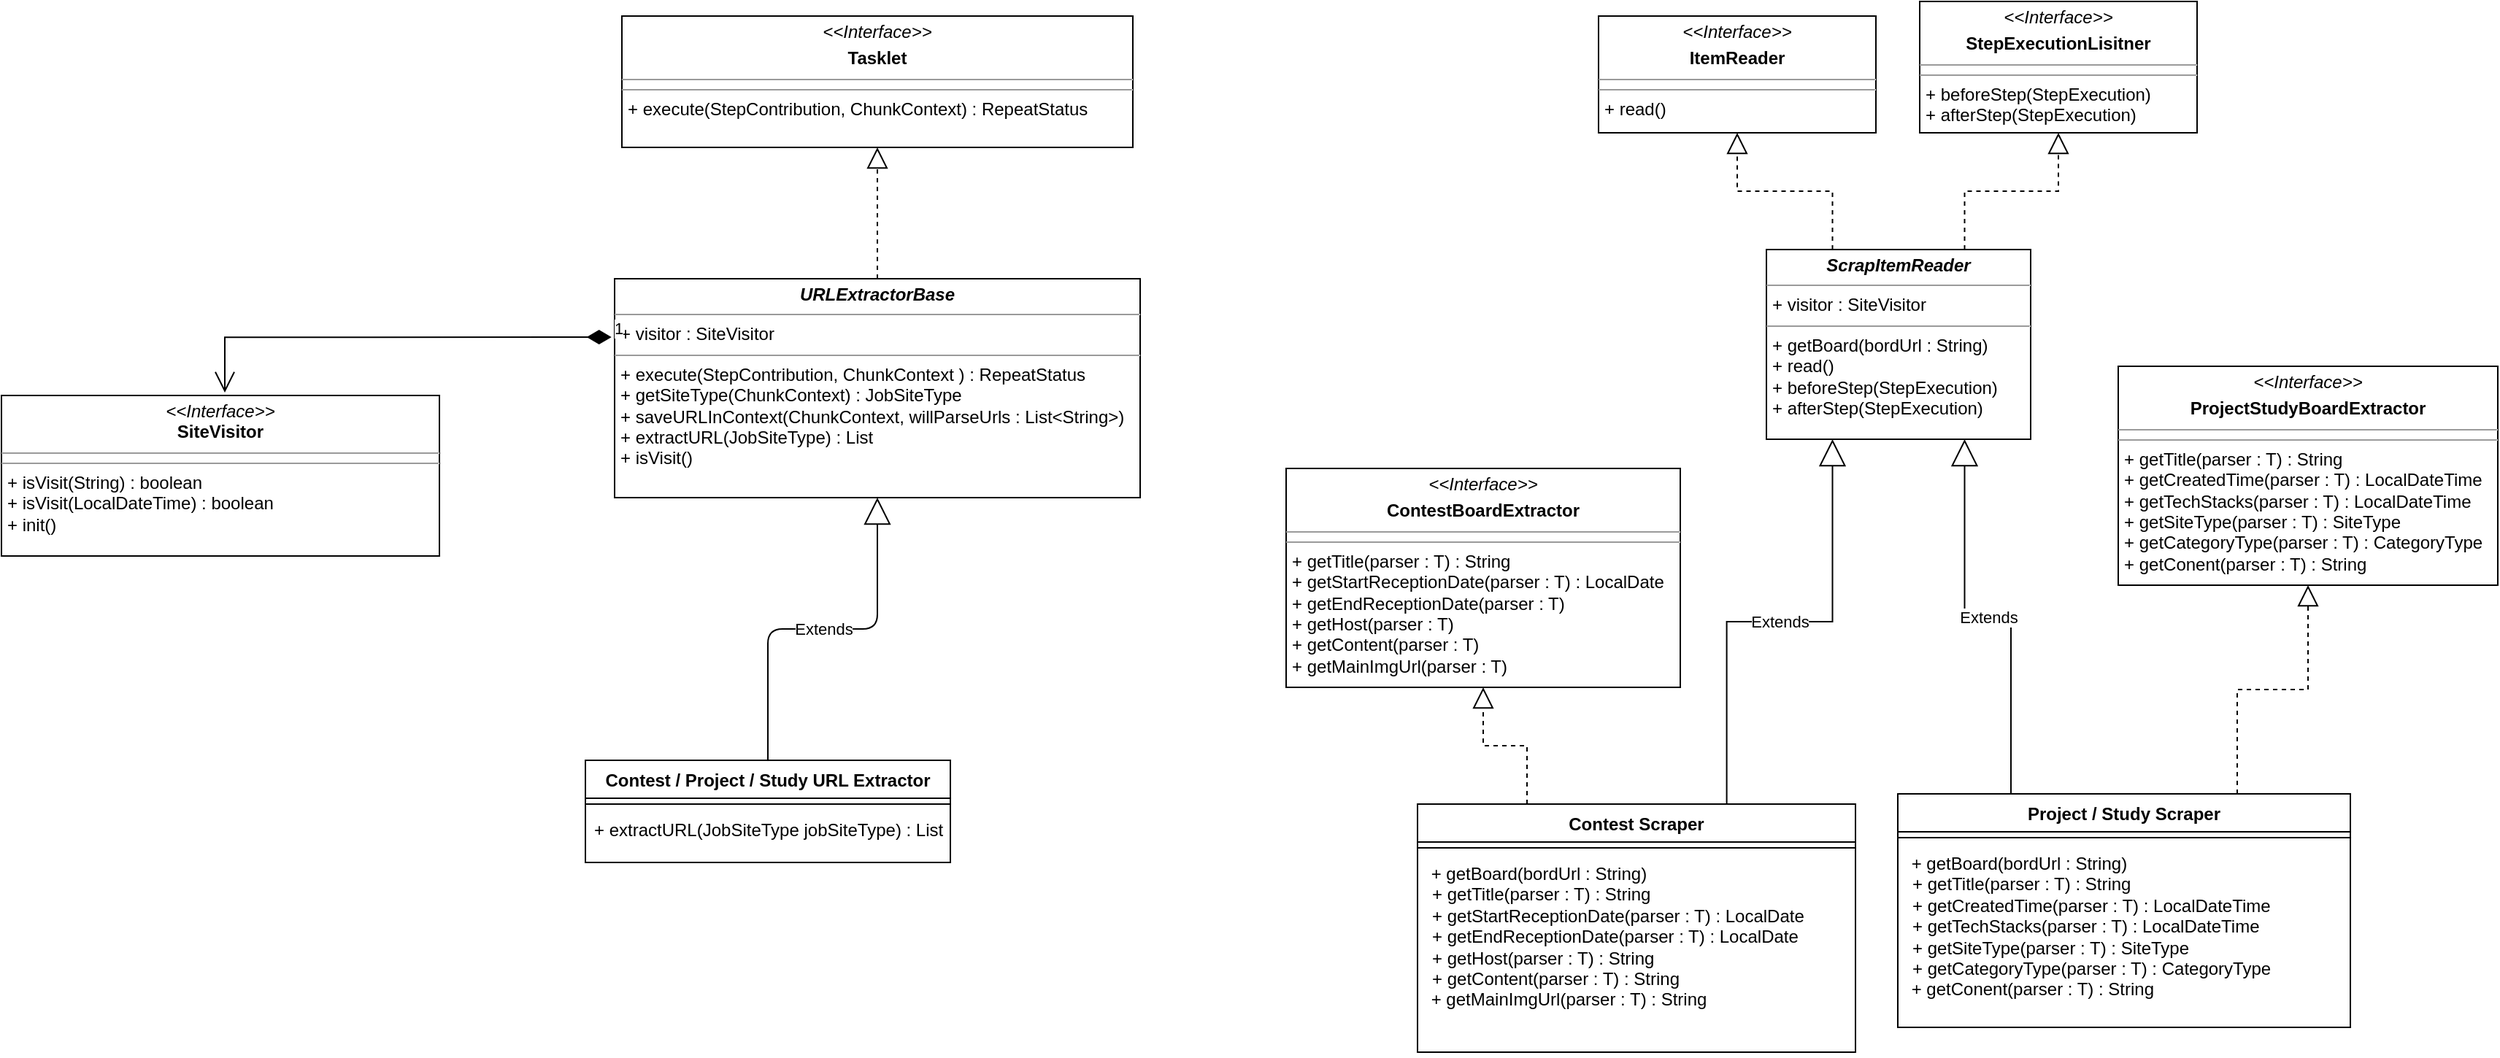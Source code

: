 <mxfile version="22.0.8" type="device">
  <diagram name="페이지-1" id="PUi4P7MVSnyCJRqB3xBY">
    <mxGraphModel dx="2074" dy="1106" grid="1" gridSize="10" guides="1" tooltips="1" connect="0" arrows="1" fold="1" page="1" pageScale="1" pageWidth="827" pageHeight="1169" math="0" shadow="0">
      <root>
        <mxCell id="0" />
        <mxCell id="1" parent="0" />
        <mxCell id="Heu1-gWZ13qQovFkZg09-15" value="&lt;p style=&quot;margin:0px;margin-top:4px;text-align:center;&quot;&gt;&lt;i&gt;&amp;lt;&amp;lt;Interface&amp;gt;&amp;gt;&lt;/i&gt;&lt;/p&gt;&lt;p style=&quot;margin:0px;margin-top:4px;text-align:center;&quot;&gt;&lt;b&gt;Tasklet&lt;/b&gt;&lt;br&gt;&lt;/p&gt;&lt;hr size=&quot;1&quot;&gt;&lt;hr size=&quot;1&quot;&gt;&lt;p style=&quot;margin:0px;margin-left:4px;&quot;&gt;+ execute(StepContribution, ChunkContext) : RepeatStatus&lt;br&gt;&lt;/p&gt;" style="verticalAlign=top;align=left;overflow=fill;fontSize=12;fontFamily=Helvetica;html=1;whiteSpace=wrap;" vertex="1" parent="1">
          <mxGeometry x="445" y="100" width="350" height="90" as="geometry" />
        </mxCell>
        <mxCell id="Heu1-gWZ13qQovFkZg09-16" value="&lt;p style=&quot;margin:0px;margin-top:4px;text-align:center;&quot;&gt;&lt;b&gt;&lt;i&gt;URLExtractorBase&lt;/i&gt;&lt;/b&gt;&lt;/p&gt;&lt;hr size=&quot;1&quot;&gt;&lt;p style=&quot;margin:0px;margin-left:4px;&quot;&gt;+ visitor : SiteVisitor&lt;br&gt;&lt;/p&gt;&lt;hr size=&quot;1&quot;&gt;&lt;p style=&quot;margin:0px;margin-left:4px;&quot;&gt;+ execute(StepContribution, ChunkContext ) : RepeatStatus&lt;br&gt;&lt;/p&gt;&lt;p style=&quot;margin:0px;margin-left:4px;&quot;&gt;+ getSiteType(ChunkContext) : JobSiteType&lt;br&gt;&lt;/p&gt;&lt;p style=&quot;margin:0px;margin-left:4px;&quot;&gt;+ saveURLInContext(ChunkContext, willParseUrls : List&amp;lt;String&amp;gt;)&lt;br&gt;&lt;/p&gt;&lt;p style=&quot;margin:0px;margin-left:4px;&quot;&gt;+ extractURL(JobSiteType) : List&lt;br&gt;&lt;/p&gt;&lt;p style=&quot;margin:0px;margin-left:4px;&quot;&gt;+ isVisit()&lt;br&gt;&lt;/p&gt;" style="verticalAlign=top;align=left;overflow=fill;fontSize=12;fontFamily=Helvetica;html=1;whiteSpace=wrap;" vertex="1" parent="1">
          <mxGeometry x="440" y="280" width="360" height="150" as="geometry" />
        </mxCell>
        <mxCell id="Heu1-gWZ13qQovFkZg09-17" value="&lt;p style=&quot;margin:0px;margin-top:4px;text-align:center;&quot;&gt;&lt;i&gt;&amp;lt;&amp;lt;Interface&amp;gt;&amp;gt;&lt;/i&gt;&lt;br&gt;&lt;b&gt;SiteVisitor&lt;/b&gt;&lt;br&gt;&lt;/p&gt;&lt;hr size=&quot;1&quot;&gt;&lt;hr size=&quot;1&quot;&gt;&lt;p style=&quot;margin:0px;margin-left:4px;&quot;&gt;+ isVisit(String) : boolean&lt;/p&gt;&lt;p style=&quot;margin:0px;margin-left:4px;&quot;&gt;+ isVisit(LocalDateTime) : boolean&lt;/p&gt;&lt;p style=&quot;margin:0px;margin-left:4px;&quot;&gt;+ init()&lt;br&gt;&lt;/p&gt;" style="verticalAlign=top;align=left;overflow=fill;fontSize=12;fontFamily=Helvetica;html=1;whiteSpace=wrap;" vertex="1" parent="1">
          <mxGeometry x="20" y="360" width="300" height="110" as="geometry" />
        </mxCell>
        <mxCell id="Heu1-gWZ13qQovFkZg09-20" value="" style="endArrow=block;dashed=1;endFill=0;endSize=12;html=1;rounded=0;entryX=0.5;entryY=1;entryDx=0;entryDy=0;exitX=0.5;exitY=0;exitDx=0;exitDy=0;" edge="1" parent="1" source="Heu1-gWZ13qQovFkZg09-16" target="Heu1-gWZ13qQovFkZg09-15">
          <mxGeometry width="160" relative="1" as="geometry">
            <mxPoint x="-30" y="330" as="sourcePoint" />
            <mxPoint x="130" y="330" as="targetPoint" />
          </mxGeometry>
        </mxCell>
        <mxCell id="Heu1-gWZ13qQovFkZg09-26" value="&lt;p style=&quot;margin:0px;margin-top:4px;text-align:center;&quot;&gt;&lt;i&gt;&amp;lt;&amp;lt;Interface&amp;gt;&amp;gt;&lt;/i&gt;&lt;/p&gt;&lt;p style=&quot;margin:0px;margin-top:4px;text-align:center;&quot;&gt;&lt;b&gt;ItemReader&lt;/b&gt;&lt;br&gt;&lt;/p&gt;&lt;hr size=&quot;1&quot;&gt;&lt;hr size=&quot;1&quot;&gt;&lt;p style=&quot;margin:0px;margin-left:4px;&quot;&gt;+ read()&lt;br&gt;&lt;/p&gt;" style="verticalAlign=top;align=left;overflow=fill;fontSize=12;fontFamily=Helvetica;html=1;whiteSpace=wrap;" vertex="1" parent="1">
          <mxGeometry x="1114" y="100" width="190" height="80" as="geometry" />
        </mxCell>
        <mxCell id="Heu1-gWZ13qQovFkZg09-27" value="&lt;p style=&quot;margin:0px;margin-top:4px;text-align:center;&quot;&gt;&lt;b&gt;&lt;i&gt;ScrapItemReader&lt;/i&gt;&lt;/b&gt;&lt;/p&gt;&lt;hr size=&quot;1&quot;&gt;&lt;p style=&quot;margin:0px;margin-left:4px;&quot;&gt;+ visitor : SiteVisitor&lt;br&gt;&lt;/p&gt;&lt;hr size=&quot;1&quot;&gt;&lt;p style=&quot;margin:0px;margin-left:4px;&quot;&gt;+ getBoard(bordUrl : String)&lt;/p&gt;&lt;p style=&quot;margin:0px;margin-left:4px;&quot;&gt;+ read()&lt;/p&gt;&lt;p style=&quot;margin:0px;margin-left:4px;&quot;&gt;+ beforeStep(StepExecution)&lt;/p&gt;&lt;p style=&quot;margin:0px;margin-left:4px;&quot;&gt;+ afterStep(StepExecution)&lt;/p&gt;&lt;p style=&quot;margin:0px;margin-left:4px;&quot;&gt;&lt;/p&gt;" style="verticalAlign=top;align=left;overflow=fill;fontSize=12;fontFamily=Helvetica;html=1;whiteSpace=wrap;" vertex="1" parent="1">
          <mxGeometry x="1229" y="260" width="181" height="130" as="geometry" />
        </mxCell>
        <mxCell id="Heu1-gWZ13qQovFkZg09-28" value="&lt;p style=&quot;margin:0px;margin-top:4px;text-align:center;&quot;&gt;&lt;i&gt;&amp;lt;&amp;lt;Interface&amp;gt;&amp;gt;&lt;/i&gt;&lt;/p&gt;&lt;p style=&quot;margin:0px;margin-top:4px;text-align:center;&quot;&gt;&lt;b&gt;StepExecutionLisitner&lt;/b&gt;&lt;br&gt;&lt;/p&gt;&lt;hr size=&quot;1&quot;&gt;&lt;hr size=&quot;1&quot;&gt;&lt;p style=&quot;margin:0px;margin-left:4px;&quot;&gt;+ beforeStep(StepExecution)&lt;/p&gt;&lt;p style=&quot;margin:0px;margin-left:4px;&quot;&gt;+ afterStep(StepExecution)&lt;/p&gt;&lt;p style=&quot;margin:0px;margin-left:4px;&quot;&gt;&lt;br&gt;&lt;/p&gt;" style="verticalAlign=top;align=left;overflow=fill;fontSize=12;fontFamily=Helvetica;html=1;whiteSpace=wrap;" vertex="1" parent="1">
          <mxGeometry x="1334" y="90" width="190" height="90" as="geometry" />
        </mxCell>
        <mxCell id="Heu1-gWZ13qQovFkZg09-29" value="" style="endArrow=block;dashed=1;endFill=0;endSize=12;html=1;rounded=0;entryX=0.5;entryY=1;entryDx=0;entryDy=0;exitX=0.25;exitY=0;exitDx=0;exitDy=0;edgeStyle=elbowEdgeStyle;elbow=vertical;" edge="1" parent="1" source="Heu1-gWZ13qQovFkZg09-27" target="Heu1-gWZ13qQovFkZg09-26">
          <mxGeometry width="160" relative="1" as="geometry">
            <mxPoint x="1154" y="335" as="sourcePoint" />
            <mxPoint x="1154" y="253" as="targetPoint" />
          </mxGeometry>
        </mxCell>
        <mxCell id="Heu1-gWZ13qQovFkZg09-30" value="" style="endArrow=block;dashed=1;endFill=0;endSize=12;html=1;rounded=0;entryX=0.5;entryY=1;entryDx=0;entryDy=0;exitX=0.75;exitY=0;exitDx=0;exitDy=0;edgeStyle=elbowEdgeStyle;elbow=vertical;" edge="1" parent="1" source="Heu1-gWZ13qQovFkZg09-27" target="Heu1-gWZ13qQovFkZg09-28">
          <mxGeometry width="160" relative="1" as="geometry">
            <mxPoint x="1314" y="-183" as="sourcePoint" />
            <mxPoint x="1314" y="-265" as="targetPoint" />
          </mxGeometry>
        </mxCell>
        <mxCell id="Heu1-gWZ13qQovFkZg09-31" value="&lt;p style=&quot;margin:0px;margin-top:4px;text-align:center;&quot;&gt;&lt;i&gt;&amp;lt;&amp;lt;Interface&amp;gt;&amp;gt;&lt;/i&gt;&lt;/p&gt;&lt;p style=&quot;margin:0px;margin-top:4px;text-align:center;&quot;&gt;&lt;b&gt;ContestBoardExtractor&lt;/b&gt;&lt;br&gt;&lt;/p&gt;&lt;hr size=&quot;1&quot;&gt;&lt;hr size=&quot;1&quot;&gt;&lt;p style=&quot;margin:0px;margin-left:4px;&quot;&gt;+ getTitle(parser : T) : String&lt;br&gt;&lt;/p&gt;&lt;p style=&quot;margin:0px;margin-left:4px;&quot;&gt;+ getStartReceptionDate(parser : T) : LocalDate&lt;br&gt;&lt;/p&gt;&lt;p style=&quot;margin:0px;margin-left:4px;&quot;&gt;+ getEndReceptionDate(parser : T)&lt;/p&gt;&lt;p style=&quot;margin:0px;margin-left:4px;&quot;&gt;+ getHost(parser : T)&lt;/p&gt;&lt;p style=&quot;margin:0px;margin-left:4px;&quot;&gt;+ getContent(parser : T)&lt;/p&gt;&lt;p style=&quot;margin:0px;margin-left:4px;&quot;&gt;+ getMainImgUrl(parser : T)&lt;br&gt;&lt;/p&gt;" style="verticalAlign=top;align=left;overflow=fill;fontSize=12;fontFamily=Helvetica;html=1;whiteSpace=wrap;" vertex="1" parent="1">
          <mxGeometry x="900" y="410" width="270" height="150" as="geometry" />
        </mxCell>
        <mxCell id="Heu1-gWZ13qQovFkZg09-34" value="&lt;p style=&quot;margin:0px;margin-top:4px;text-align:center;&quot;&gt;&lt;i&gt;&amp;lt;&amp;lt;Interface&amp;gt;&amp;gt;&lt;/i&gt;&lt;/p&gt;&lt;p style=&quot;margin:0px;margin-top:4px;text-align:center;&quot;&gt;&lt;b&gt;ProjectStudyBoardExtractor&lt;/b&gt;&lt;br&gt;&lt;/p&gt;&lt;hr size=&quot;1&quot;&gt;&lt;hr size=&quot;1&quot;&gt;&lt;p style=&quot;margin:0px;margin-left:4px;&quot;&gt;+ getTitle(parser : T) : String&lt;br&gt;&lt;/p&gt;&lt;p style=&quot;margin:0px;margin-left:4px;&quot;&gt;+ getCreatedTime(parser : T) : LocalDateTime&lt;br&gt;&lt;/p&gt;&lt;p style=&quot;margin:0px;margin-left:4px;&quot;&gt;+ getTechStacks(parser : T) : LocalDateTime&lt;/p&gt;&lt;p style=&quot;margin:0px;margin-left:4px;&quot;&gt;+ getSiteType(parser : T) : SiteType&lt;br&gt;&lt;/p&gt;&lt;p style=&quot;margin:0px;margin-left:4px;&quot;&gt;+ getCategoryType(parser : T) : CategoryType&lt;br&gt;&lt;/p&gt;&lt;p style=&quot;margin:0px;margin-left:4px;&quot;&gt;+ getConent(parser : T) : String&lt;br&gt;&lt;/p&gt;" style="verticalAlign=top;align=left;overflow=fill;fontSize=12;fontFamily=Helvetica;html=1;whiteSpace=wrap;" vertex="1" parent="1">
          <mxGeometry x="1470" y="340" width="260" height="150" as="geometry" />
        </mxCell>
        <mxCell id="Heu1-gWZ13qQovFkZg09-35" value="Contest Scraper" style="swimlane;fontStyle=1;align=center;verticalAlign=top;childLayout=stackLayout;horizontal=1;startSize=26;horizontalStack=0;resizeParent=1;resizeParentMax=0;resizeLast=0;collapsible=1;marginBottom=0;whiteSpace=wrap;html=1;" vertex="1" parent="1">
          <mxGeometry x="990" y="640" width="300" height="170" as="geometry" />
        </mxCell>
        <mxCell id="Heu1-gWZ13qQovFkZg09-37" value="" style="line;strokeWidth=1;fillColor=none;align=left;verticalAlign=middle;spacingTop=-1;spacingLeft=3;spacingRight=3;rotatable=0;labelPosition=right;points=[];portConstraint=eastwest;strokeColor=inherit;" vertex="1" parent="Heu1-gWZ13qQovFkZg09-35">
          <mxGeometry y="26" width="300" height="8" as="geometry" />
        </mxCell>
        <mxCell id="Heu1-gWZ13qQovFkZg09-38" value="&lt;div&gt;&amp;nbsp;+ getBoard(bordUrl : String)&lt;/div&gt;&lt;div&gt;&lt;p style=&quot;margin:0px;margin-left:4px;&quot;&gt;+ getTitle(parser : T) : String&lt;br&gt;&lt;/p&gt;&lt;p style=&quot;margin:0px;margin-left:4px;&quot;&gt;+ getStartReceptionDate(parser : T) : LocalDate&lt;br&gt;&lt;/p&gt;&lt;p style=&quot;margin:0px;margin-left:4px;&quot;&gt;+ getEndReceptionDate(parser : T) : LocalDate&lt;/p&gt;&lt;p style=&quot;margin:0px;margin-left:4px;&quot;&gt;+ getHost(parser : T) : String&lt;br&gt;&lt;/p&gt;&lt;p style=&quot;margin:0px;margin-left:4px;&quot;&gt;+ getContent(parser : T) : String&lt;br&gt;&lt;/p&gt;&amp;nbsp;+ getMainImgUrl(parser : T) : String&lt;/div&gt;&lt;div&gt;&lt;br&gt;&lt;/div&gt;" style="text;strokeColor=none;fillColor=none;align=left;verticalAlign=top;spacingLeft=4;spacingRight=4;overflow=hidden;rotatable=0;points=[[0,0.5],[1,0.5]];portConstraint=eastwest;whiteSpace=wrap;html=1;" vertex="1" parent="Heu1-gWZ13qQovFkZg09-35">
          <mxGeometry y="34" width="300" height="136" as="geometry" />
        </mxCell>
        <mxCell id="Heu1-gWZ13qQovFkZg09-39" value="Project / Study Scraper" style="swimlane;fontStyle=1;align=center;verticalAlign=top;childLayout=stackLayout;horizontal=1;startSize=26;horizontalStack=0;resizeParent=1;resizeParentMax=0;resizeLast=0;collapsible=1;marginBottom=0;whiteSpace=wrap;html=1;" vertex="1" parent="1">
          <mxGeometry x="1319" y="633" width="310" height="160" as="geometry" />
        </mxCell>
        <mxCell id="Heu1-gWZ13qQovFkZg09-41" value="" style="line;strokeWidth=1;fillColor=none;align=left;verticalAlign=middle;spacingTop=-1;spacingLeft=3;spacingRight=3;rotatable=0;labelPosition=right;points=[];portConstraint=eastwest;strokeColor=inherit;" vertex="1" parent="Heu1-gWZ13qQovFkZg09-39">
          <mxGeometry y="26" width="310" height="8" as="geometry" />
        </mxCell>
        <mxCell id="Heu1-gWZ13qQovFkZg09-42" value="&lt;div&gt;&amp;nbsp;+ getBoard(bordUrl : String)&lt;/div&gt;&lt;div&gt;&lt;p style=&quot;margin:0px;margin-left:4px;&quot;&gt;+ getTitle(parser : T) : String&lt;br&gt;&lt;/p&gt;&lt;p style=&quot;margin:0px;margin-left:4px;&quot;&gt;+ getCreatedTime(parser : T) : LocalDateTime&lt;br&gt;&lt;/p&gt;&lt;p style=&quot;margin:0px;margin-left:4px;&quot;&gt;+ getTechStacks(parser : T) : LocalDateTime&lt;/p&gt;&lt;p style=&quot;margin:0px;margin-left:4px;&quot;&gt;+ getSiteType(parser : T) : SiteType&lt;br&gt;&lt;/p&gt;&lt;p style=&quot;margin:0px;margin-left:4px;&quot;&gt;+ getCategoryType(parser : T) : CategoryType&lt;br&gt;&lt;/p&gt;&amp;nbsp;+ getConent(parser : T) : String&lt;/div&gt;" style="text;strokeColor=none;fillColor=none;align=left;verticalAlign=top;spacingLeft=4;spacingRight=4;overflow=hidden;rotatable=0;points=[[0,0.5],[1,0.5]];portConstraint=eastwest;whiteSpace=wrap;html=1;" vertex="1" parent="Heu1-gWZ13qQovFkZg09-39">
          <mxGeometry y="34" width="310" height="126" as="geometry" />
        </mxCell>
        <mxCell id="Heu1-gWZ13qQovFkZg09-43" value="Extends" style="endArrow=block;endSize=16;endFill=0;html=1;rounded=0;entryX=0.25;entryY=1;entryDx=0;entryDy=0;exitX=0.706;exitY=0;exitDx=0;exitDy=0;exitPerimeter=0;edgeStyle=elbowEdgeStyle;elbow=vertical;" edge="1" parent="1" source="Heu1-gWZ13qQovFkZg09-35" target="Heu1-gWZ13qQovFkZg09-27">
          <mxGeometry width="160" relative="1" as="geometry">
            <mxPoint x="1324" y="553" as="sourcePoint" />
            <mxPoint x="1484" y="553" as="targetPoint" />
          </mxGeometry>
        </mxCell>
        <mxCell id="Heu1-gWZ13qQovFkZg09-44" value="Extends" style="endArrow=block;endSize=16;endFill=0;html=1;rounded=0;entryX=0.75;entryY=1;entryDx=0;entryDy=0;exitX=0.25;exitY=0;exitDx=0;exitDy=0;edgeStyle=elbowEdgeStyle;elbow=vertical;" edge="1" parent="1" source="Heu1-gWZ13qQovFkZg09-39" target="Heu1-gWZ13qQovFkZg09-27">
          <mxGeometry width="160" relative="1" as="geometry">
            <mxPoint x="1159" y="543" as="sourcePoint" />
            <mxPoint x="1319" y="400" as="targetPoint" />
          </mxGeometry>
        </mxCell>
        <mxCell id="Heu1-gWZ13qQovFkZg09-45" value="" style="endArrow=block;dashed=1;endFill=0;endSize=12;html=1;rounded=0;entryX=0.5;entryY=1;entryDx=0;entryDy=0;exitX=0.25;exitY=0;exitDx=0;exitDy=0;edgeStyle=orthogonalEdgeStyle;" edge="1" parent="1" source="Heu1-gWZ13qQovFkZg09-35" target="Heu1-gWZ13qQovFkZg09-31">
          <mxGeometry width="160" relative="1" as="geometry">
            <mxPoint x="1279" y="270" as="sourcePoint" />
            <mxPoint x="1219" y="190" as="targetPoint" />
          </mxGeometry>
        </mxCell>
        <mxCell id="Heu1-gWZ13qQovFkZg09-46" value="" style="endArrow=block;dashed=1;endFill=0;endSize=12;html=1;rounded=0;entryX=0.5;entryY=1;entryDx=0;entryDy=0;exitX=0.75;exitY=0;exitDx=0;exitDy=0;edgeStyle=elbowEdgeStyle;elbow=vertical;" edge="1" parent="1" source="Heu1-gWZ13qQovFkZg09-39" target="Heu1-gWZ13qQovFkZg09-34">
          <mxGeometry width="160" relative="1" as="geometry">
            <mxPoint x="1134" y="643" as="sourcePoint" />
            <mxPoint x="1003" y="543" as="targetPoint" />
          </mxGeometry>
        </mxCell>
        <mxCell id="Heu1-gWZ13qQovFkZg09-47" value="Contest / Project / Study URL Extractor" style="swimlane;fontStyle=1;align=center;verticalAlign=top;childLayout=stackLayout;horizontal=1;startSize=26;horizontalStack=0;resizeParent=1;resizeParentMax=0;resizeLast=0;collapsible=1;marginBottom=0;whiteSpace=wrap;html=1;" vertex="1" parent="1">
          <mxGeometry x="420" y="610" width="250" height="70" as="geometry" />
        </mxCell>
        <mxCell id="Heu1-gWZ13qQovFkZg09-48" value="" style="line;strokeWidth=1;fillColor=none;align=left;verticalAlign=middle;spacingTop=-1;spacingLeft=3;spacingRight=3;rotatable=0;labelPosition=right;points=[];portConstraint=eastwest;strokeColor=inherit;" vertex="1" parent="Heu1-gWZ13qQovFkZg09-47">
          <mxGeometry y="26" width="250" height="8" as="geometry" />
        </mxCell>
        <mxCell id="Heu1-gWZ13qQovFkZg09-49" value="&lt;div&gt;+ extractURL(JobSiteType jobSiteType) : List&lt;/div&gt;&lt;div&gt;&lt;br&gt;&lt;/div&gt;" style="text;strokeColor=none;fillColor=none;align=left;verticalAlign=top;spacingLeft=4;spacingRight=4;overflow=hidden;rotatable=0;points=[[0,0.5],[1,0.5]];portConstraint=eastwest;whiteSpace=wrap;html=1;" vertex="1" parent="Heu1-gWZ13qQovFkZg09-47">
          <mxGeometry y="34" width="250" height="36" as="geometry" />
        </mxCell>
        <mxCell id="Heu1-gWZ13qQovFkZg09-50" value="Extends" style="endArrow=block;endSize=16;endFill=0;html=1;entryX=0.5;entryY=1;entryDx=0;entryDy=0;exitX=0.5;exitY=0;exitDx=0;exitDy=0;edgeStyle=orthogonalEdgeStyle;" edge="1" parent="1" source="Heu1-gWZ13qQovFkZg09-47" target="Heu1-gWZ13qQovFkZg09-16">
          <mxGeometry width="160" relative="1" as="geometry">
            <mxPoint x="549" y="1233" as="sourcePoint" />
            <mxPoint x="539" y="990" as="targetPoint" />
          </mxGeometry>
        </mxCell>
        <mxCell id="Heu1-gWZ13qQovFkZg09-73" value="1" style="endArrow=open;html=1;endSize=12;startArrow=diamondThin;startSize=14;startFill=1;edgeStyle=orthogonalEdgeStyle;align=left;verticalAlign=bottom;rounded=0;entryX=0.51;entryY=-0.018;entryDx=0;entryDy=0;entryPerimeter=0;exitX=-0.006;exitY=0.267;exitDx=0;exitDy=0;exitPerimeter=0;" edge="1" parent="1" source="Heu1-gWZ13qQovFkZg09-16" target="Heu1-gWZ13qQovFkZg09-17">
          <mxGeometry x="-1" y="3" relative="1" as="geometry">
            <mxPoint x="400" y="320" as="sourcePoint" />
            <mxPoint x="840" y="460" as="targetPoint" />
            <Array as="points">
              <mxPoint x="173" y="320" />
            </Array>
          </mxGeometry>
        </mxCell>
      </root>
    </mxGraphModel>
  </diagram>
</mxfile>
